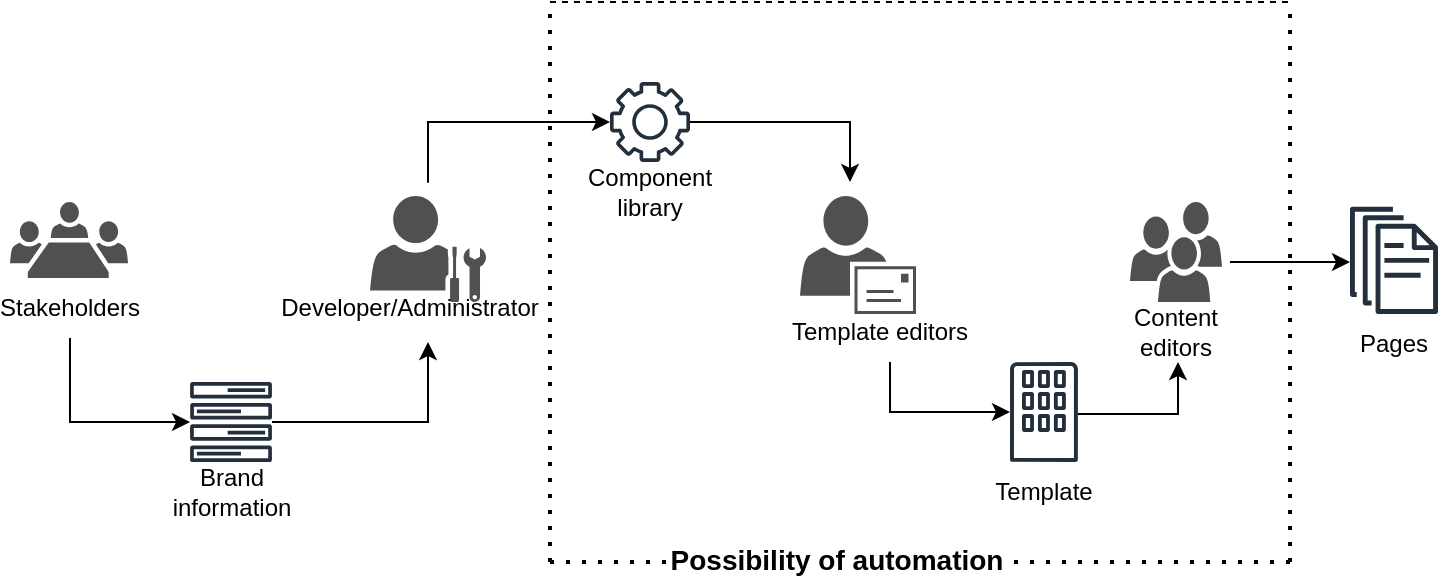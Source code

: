 <mxfile version="16.2.4" type="github">
  <diagram id="4xnGdi8sjwa7YPnJ_iCW" name="Page-1">
    <mxGraphModel dx="782" dy="468" grid="1" gridSize="10" guides="1" tooltips="1" connect="1" arrows="1" fold="1" page="1" pageScale="1" pageWidth="850" pageHeight="1100" math="0" shadow="0">
      <root>
        <mxCell id="0" />
        <mxCell id="1" parent="0" />
        <mxCell id="PWWns6GIP4DrWXRK_Z0l-1" value="" style="sketch=0;pointerEvents=1;shadow=0;dashed=0;html=1;strokeColor=none;fillColor=#505050;labelPosition=center;verticalLabelPosition=bottom;verticalAlign=top;outlineConnect=0;align=center;shape=mxgraph.office.users.meeting;" vertex="1" parent="1">
          <mxGeometry x="40" y="220" width="59" height="38" as="geometry" />
        </mxCell>
        <mxCell id="PWWns6GIP4DrWXRK_Z0l-4" value="Stakeholders" style="text;html=1;strokeColor=none;fillColor=none;align=center;verticalAlign=middle;whiteSpace=wrap;rounded=0;" vertex="1" parent="1">
          <mxGeometry x="40" y="258" width="60" height="30" as="geometry" />
        </mxCell>
        <mxCell id="PWWns6GIP4DrWXRK_Z0l-5" value="" style="sketch=0;pointerEvents=1;shadow=0;dashed=0;html=1;strokeColor=none;fillColor=#505050;labelPosition=center;verticalLabelPosition=bottom;verticalAlign=top;outlineConnect=0;align=center;shape=mxgraph.office.users.administrator;" vertex="1" parent="1">
          <mxGeometry x="220" y="217" width="58" height="53" as="geometry" />
        </mxCell>
        <mxCell id="PWWns6GIP4DrWXRK_Z0l-6" value="" style="sketch=0;pointerEvents=1;shadow=0;dashed=0;html=1;strokeColor=none;fillColor=#505050;labelPosition=center;verticalLabelPosition=bottom;verticalAlign=top;outlineConnect=0;align=center;shape=mxgraph.office.users.mail_user;" vertex="1" parent="1">
          <mxGeometry x="435" y="217" width="58" height="59" as="geometry" />
        </mxCell>
        <mxCell id="PWWns6GIP4DrWXRK_Z0l-7" value="" style="sketch=0;pointerEvents=1;shadow=0;dashed=0;html=1;strokeColor=none;fillColor=#505050;labelPosition=center;verticalLabelPosition=bottom;verticalAlign=top;outlineConnect=0;align=center;shape=mxgraph.office.users.users;" vertex="1" parent="1">
          <mxGeometry x="600" y="220" width="46" height="50" as="geometry" />
        </mxCell>
        <mxCell id="PWWns6GIP4DrWXRK_Z0l-10" value="" style="sketch=0;outlineConnect=0;fontColor=#232F3E;gradientColor=none;fillColor=#232F3D;strokeColor=none;dashed=0;verticalLabelPosition=bottom;verticalAlign=top;align=center;html=1;fontSize=12;fontStyle=0;aspect=fixed;pointerEvents=1;shape=mxgraph.aws4.forums;" vertex="1" parent="1">
          <mxGeometry x="130" y="310" width="41.05" height="40" as="geometry" />
        </mxCell>
        <mxCell id="PWWns6GIP4DrWXRK_Z0l-15" value="" style="endArrow=classic;html=1;rounded=0;exitX=0.5;exitY=1;exitDx=0;exitDy=0;entryX=-0.001;entryY=0.5;entryDx=0;entryDy=0;entryPerimeter=0;" edge="1" parent="1" source="PWWns6GIP4DrWXRK_Z0l-4" target="PWWns6GIP4DrWXRK_Z0l-10">
          <mxGeometry width="50" height="50" relative="1" as="geometry">
            <mxPoint x="390" y="410" as="sourcePoint" />
            <mxPoint x="440" y="360" as="targetPoint" />
            <Array as="points">
              <mxPoint x="70" y="330" />
            </Array>
          </mxGeometry>
        </mxCell>
        <mxCell id="PWWns6GIP4DrWXRK_Z0l-16" value="" style="endArrow=classic;html=1;rounded=0;" edge="1" parent="1" source="PWWns6GIP4DrWXRK_Z0l-10">
          <mxGeometry width="50" height="50" relative="1" as="geometry">
            <mxPoint x="390" y="410" as="sourcePoint" />
            <mxPoint x="249" y="290" as="targetPoint" />
            <Array as="points">
              <mxPoint x="249" y="330" />
            </Array>
          </mxGeometry>
        </mxCell>
        <mxCell id="PWWns6GIP4DrWXRK_Z0l-17" value="" style="endArrow=classic;html=1;rounded=0;exitX=0.5;exitY=-0.125;exitDx=0;exitDy=0;exitPerimeter=0;" edge="1" parent="1" source="PWWns6GIP4DrWXRK_Z0l-5" target="PWWns6GIP4DrWXRK_Z0l-18">
          <mxGeometry width="50" height="50" relative="1" as="geometry">
            <mxPoint x="390" y="260" as="sourcePoint" />
            <mxPoint x="310" y="180" as="targetPoint" />
            <Array as="points">
              <mxPoint x="249" y="180" />
            </Array>
          </mxGeometry>
        </mxCell>
        <mxCell id="PWWns6GIP4DrWXRK_Z0l-18" value="" style="sketch=0;outlineConnect=0;fontColor=#232F3E;gradientColor=none;fillColor=#232F3D;strokeColor=none;dashed=0;verticalLabelPosition=bottom;verticalAlign=top;align=center;html=1;fontSize=12;fontStyle=0;aspect=fixed;pointerEvents=1;shape=mxgraph.aws4.gear;" vertex="1" parent="1">
          <mxGeometry x="340" y="160" width="40" height="40" as="geometry" />
        </mxCell>
        <mxCell id="PWWns6GIP4DrWXRK_Z0l-19" value="" style="endArrow=classic;html=1;rounded=0;exitX=1;exitY=0.5;exitDx=0;exitDy=0;exitPerimeter=0;entryX=0.431;entryY=-0.119;entryDx=0;entryDy=0;entryPerimeter=0;" edge="1" parent="1" source="PWWns6GIP4DrWXRK_Z0l-18" target="PWWns6GIP4DrWXRK_Z0l-6">
          <mxGeometry width="50" height="50" relative="1" as="geometry">
            <mxPoint x="390" y="260" as="sourcePoint" />
            <mxPoint x="440" y="210" as="targetPoint" />
            <Array as="points">
              <mxPoint x="460" y="180" />
            </Array>
          </mxGeometry>
        </mxCell>
        <mxCell id="PWWns6GIP4DrWXRK_Z0l-33" value="" style="sketch=0;outlineConnect=0;fontColor=#232F3E;gradientColor=none;fillColor=#232F3D;strokeColor=none;dashed=0;verticalLabelPosition=bottom;verticalAlign=top;align=center;html=1;fontSize=12;fontStyle=0;aspect=fixed;pointerEvents=1;shape=mxgraph.aws4.corporate_data_center;" vertex="1" parent="1">
          <mxGeometry x="540" y="300" width="33.97" height="50" as="geometry" />
        </mxCell>
        <mxCell id="PWWns6GIP4DrWXRK_Z0l-34" value="" style="endArrow=classic;html=1;rounded=0;" edge="1" parent="1" target="PWWns6GIP4DrWXRK_Z0l-33">
          <mxGeometry width="50" height="50" relative="1" as="geometry">
            <mxPoint x="480" y="300" as="sourcePoint" />
            <mxPoint x="440" y="280" as="targetPoint" />
            <Array as="points">
              <mxPoint x="480" y="325" />
            </Array>
          </mxGeometry>
        </mxCell>
        <mxCell id="PWWns6GIP4DrWXRK_Z0l-35" value="" style="endArrow=classic;html=1;rounded=0;" edge="1" parent="1">
          <mxGeometry width="50" height="50" relative="1" as="geometry">
            <mxPoint x="573.97" y="326" as="sourcePoint" />
            <mxPoint x="624" y="300" as="targetPoint" />
            <Array as="points">
              <mxPoint x="624" y="326" />
            </Array>
          </mxGeometry>
        </mxCell>
        <mxCell id="PWWns6GIP4DrWXRK_Z0l-36" value="" style="endArrow=classic;html=1;rounded=0;exitX=1.087;exitY=0.6;exitDx=0;exitDy=0;exitPerimeter=0;" edge="1" parent="1" source="PWWns6GIP4DrWXRK_Z0l-7">
          <mxGeometry width="50" height="50" relative="1" as="geometry">
            <mxPoint x="630" y="360" as="sourcePoint" />
            <mxPoint x="710" y="250" as="targetPoint" />
          </mxGeometry>
        </mxCell>
        <mxCell id="PWWns6GIP4DrWXRK_Z0l-37" value="" style="sketch=0;outlineConnect=0;fontColor=#232F3E;gradientColor=none;fillColor=#232F3D;strokeColor=none;dashed=0;verticalLabelPosition=bottom;verticalAlign=top;align=center;html=1;fontSize=12;fontStyle=0;aspect=fixed;pointerEvents=1;shape=mxgraph.aws4.documents;" vertex="1" parent="1">
          <mxGeometry x="710" y="222.37" width="44" height="53.63" as="geometry" />
        </mxCell>
        <mxCell id="PWWns6GIP4DrWXRK_Z0l-38" value="Developer/Administrator" style="text;html=1;strokeColor=none;fillColor=none;align=center;verticalAlign=middle;whiteSpace=wrap;rounded=0;" vertex="1" parent="1">
          <mxGeometry x="210" y="258" width="60" height="30" as="geometry" />
        </mxCell>
        <mxCell id="PWWns6GIP4DrWXRK_Z0l-40" value="Template editors" style="text;html=1;strokeColor=none;fillColor=none;align=center;verticalAlign=middle;whiteSpace=wrap;rounded=0;" vertex="1" parent="1">
          <mxGeometry x="420" y="270" width="110" height="30" as="geometry" />
        </mxCell>
        <mxCell id="PWWns6GIP4DrWXRK_Z0l-41" value="Content editors" style="text;html=1;strokeColor=none;fillColor=none;align=center;verticalAlign=middle;whiteSpace=wrap;rounded=0;" vertex="1" parent="1">
          <mxGeometry x="593" y="270" width="60" height="30" as="geometry" />
        </mxCell>
        <mxCell id="PWWns6GIP4DrWXRK_Z0l-42" value="Brand information" style="text;html=1;strokeColor=none;fillColor=none;align=center;verticalAlign=middle;whiteSpace=wrap;rounded=0;" vertex="1" parent="1">
          <mxGeometry x="120.52" y="350" width="60" height="30" as="geometry" />
        </mxCell>
        <mxCell id="PWWns6GIP4DrWXRK_Z0l-43" value="Component library" style="text;html=1;strokeColor=none;fillColor=none;align=center;verticalAlign=middle;whiteSpace=wrap;rounded=0;" vertex="1" parent="1">
          <mxGeometry x="330" y="200" width="60" height="30" as="geometry" />
        </mxCell>
        <mxCell id="PWWns6GIP4DrWXRK_Z0l-44" value="Template" style="text;html=1;strokeColor=none;fillColor=none;align=center;verticalAlign=middle;whiteSpace=wrap;rounded=0;" vertex="1" parent="1">
          <mxGeometry x="526.98" y="350" width="60" height="30" as="geometry" />
        </mxCell>
        <mxCell id="PWWns6GIP4DrWXRK_Z0l-45" value="Pages" style="text;html=1;strokeColor=none;fillColor=none;align=center;verticalAlign=middle;whiteSpace=wrap;rounded=0;" vertex="1" parent="1">
          <mxGeometry x="702" y="276" width="60" height="30" as="geometry" />
        </mxCell>
        <mxCell id="PWWns6GIP4DrWXRK_Z0l-46" value="" style="endArrow=none;dashed=1;html=1;rounded=0;" edge="1" parent="1">
          <mxGeometry width="50" height="50" relative="1" as="geometry">
            <mxPoint x="310" y="120" as="sourcePoint" />
            <mxPoint x="680" y="120" as="targetPoint" />
          </mxGeometry>
        </mxCell>
        <mxCell id="PWWns6GIP4DrWXRK_Z0l-47" value="" style="endArrow=none;dashed=1;html=1;dashPattern=1 3;strokeWidth=2;rounded=0;" edge="1" parent="1">
          <mxGeometry width="50" height="50" relative="1" as="geometry">
            <mxPoint x="310" y="400" as="sourcePoint" />
            <mxPoint x="680" y="400" as="targetPoint" />
          </mxGeometry>
        </mxCell>
        <mxCell id="PWWns6GIP4DrWXRK_Z0l-50" value="&lt;b&gt;&lt;font style=&quot;font-size: 14px&quot;&gt;Possibility of automation&lt;/font&gt;&lt;/b&gt;" style="edgeLabel;html=1;align=center;verticalAlign=middle;resizable=0;points=[];" vertex="1" connectable="0" parent="PWWns6GIP4DrWXRK_Z0l-47">
          <mxGeometry x="-0.229" y="1" relative="1" as="geometry">
            <mxPoint as="offset" />
          </mxGeometry>
        </mxCell>
        <mxCell id="PWWns6GIP4DrWXRK_Z0l-48" value="" style="endArrow=none;dashed=1;html=1;dashPattern=1 3;strokeWidth=2;rounded=0;" edge="1" parent="1">
          <mxGeometry width="50" height="50" relative="1" as="geometry">
            <mxPoint x="310" y="400" as="sourcePoint" />
            <mxPoint x="310" y="120" as="targetPoint" />
          </mxGeometry>
        </mxCell>
        <mxCell id="PWWns6GIP4DrWXRK_Z0l-49" value="" style="endArrow=none;dashed=1;html=1;dashPattern=1 3;strokeWidth=2;rounded=0;" edge="1" parent="1">
          <mxGeometry width="50" height="50" relative="1" as="geometry">
            <mxPoint x="680" y="400" as="sourcePoint" />
            <mxPoint x="680" y="120" as="targetPoint" />
          </mxGeometry>
        </mxCell>
      </root>
    </mxGraphModel>
  </diagram>
</mxfile>
